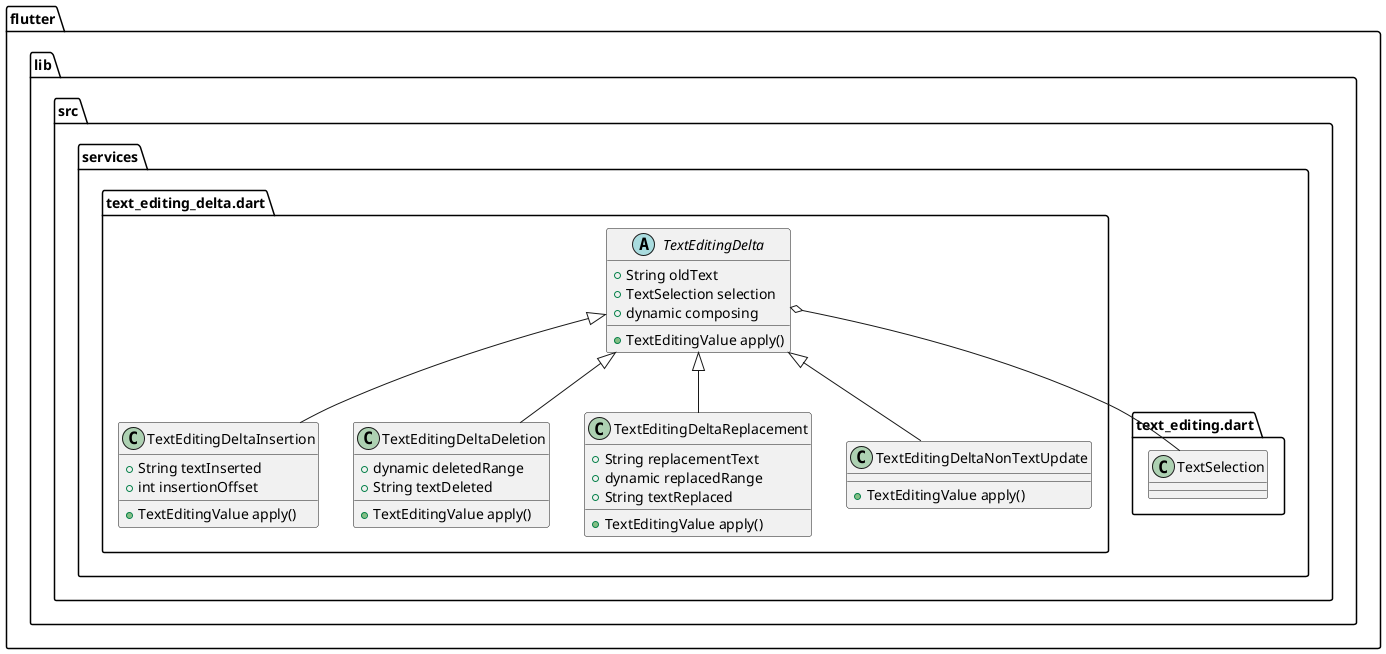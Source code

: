 @startuml
set namespaceSeparator ::

abstract class "flutter::lib::src::services::text_editing_delta.dart::TextEditingDelta" {
  +String oldText
  +TextSelection selection
  +dynamic composing
  +TextEditingValue apply()
}

"flutter::lib::src::services::text_editing_delta.dart::TextEditingDelta" o-- "flutter::lib::src::services::text_editing.dart::TextSelection"

class "flutter::lib::src::services::text_editing_delta.dart::TextEditingDeltaInsertion" {
  +String textInserted
  +int insertionOffset
  +TextEditingValue apply()
}

"flutter::lib::src::services::text_editing_delta.dart::TextEditingDelta" <|-- "flutter::lib::src::services::text_editing_delta.dart::TextEditingDeltaInsertion"

class "flutter::lib::src::services::text_editing_delta.dart::TextEditingDeltaDeletion" {
  +dynamic deletedRange
  +String textDeleted
  +TextEditingValue apply()
}

"flutter::lib::src::services::text_editing_delta.dart::TextEditingDelta" <|-- "flutter::lib::src::services::text_editing_delta.dart::TextEditingDeltaDeletion"

class "flutter::lib::src::services::text_editing_delta.dart::TextEditingDeltaReplacement" {
  +String replacementText
  +dynamic replacedRange
  +String textReplaced
  +TextEditingValue apply()
}

"flutter::lib::src::services::text_editing_delta.dart::TextEditingDelta" <|-- "flutter::lib::src::services::text_editing_delta.dart::TextEditingDeltaReplacement"

class "flutter::lib::src::services::text_editing_delta.dart::TextEditingDeltaNonTextUpdate" {
  +TextEditingValue apply()
}

"flutter::lib::src::services::text_editing_delta.dart::TextEditingDelta" <|-- "flutter::lib::src::services::text_editing_delta.dart::TextEditingDeltaNonTextUpdate"


@enduml